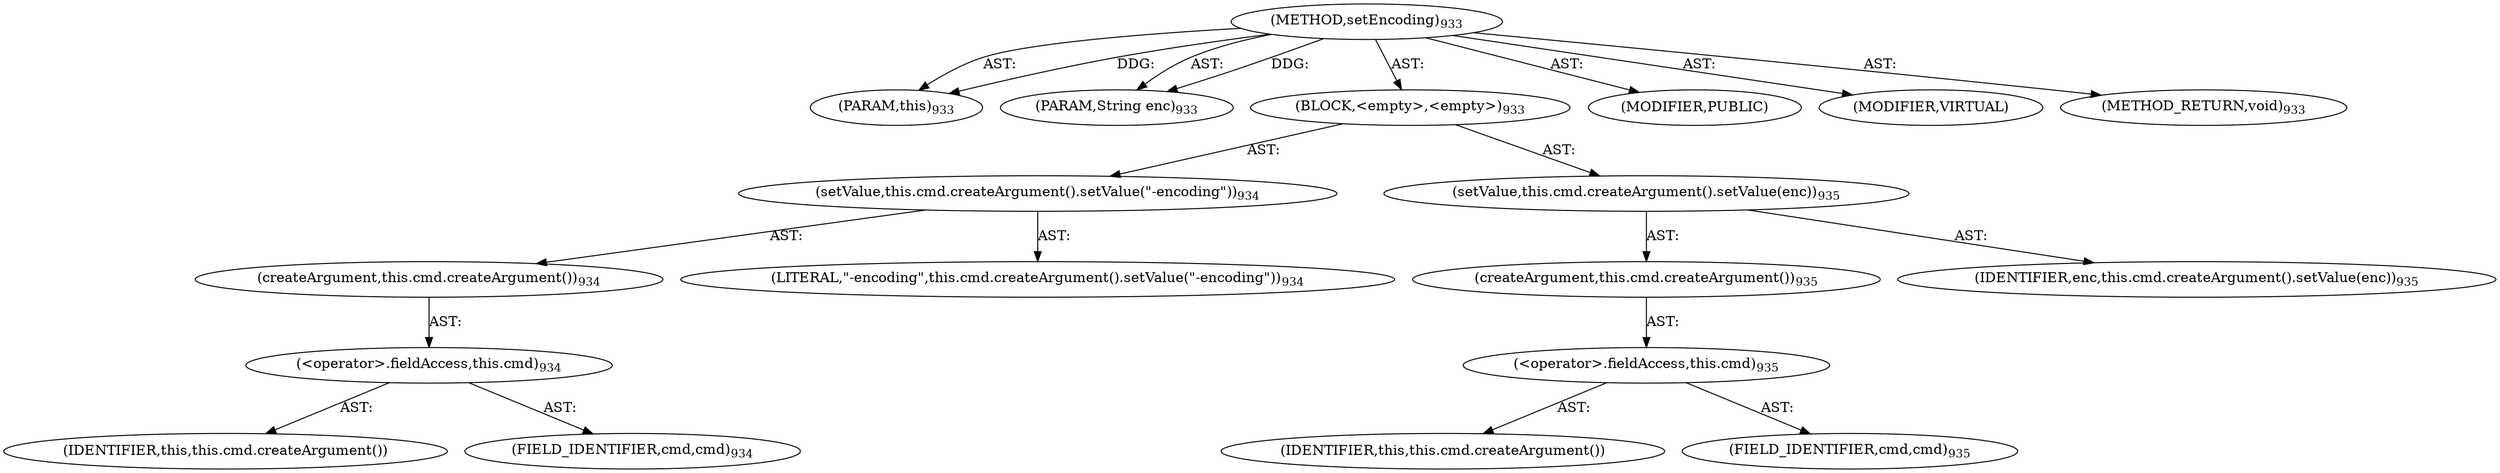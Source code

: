 digraph "setEncoding" {  
"111669149764" [label = <(METHOD,setEncoding)<SUB>933</SUB>> ]
"115964117154" [label = <(PARAM,this)<SUB>933</SUB>> ]
"115964117155" [label = <(PARAM,String enc)<SUB>933</SUB>> ]
"25769803879" [label = <(BLOCK,&lt;empty&gt;,&lt;empty&gt;)<SUB>933</SUB>> ]
"30064771384" [label = <(setValue,this.cmd.createArgument().setValue(&quot;-encoding&quot;))<SUB>934</SUB>> ]
"30064771385" [label = <(createArgument,this.cmd.createArgument())<SUB>934</SUB>> ]
"30064771386" [label = <(&lt;operator&gt;.fieldAccess,this.cmd)<SUB>934</SUB>> ]
"68719477035" [label = <(IDENTIFIER,this,this.cmd.createArgument())> ]
"55834574957" [label = <(FIELD_IDENTIFIER,cmd,cmd)<SUB>934</SUB>> ]
"90194313257" [label = <(LITERAL,&quot;-encoding&quot;,this.cmd.createArgument().setValue(&quot;-encoding&quot;))<SUB>934</SUB>> ]
"30064771387" [label = <(setValue,this.cmd.createArgument().setValue(enc))<SUB>935</SUB>> ]
"30064771388" [label = <(createArgument,this.cmd.createArgument())<SUB>935</SUB>> ]
"30064771389" [label = <(&lt;operator&gt;.fieldAccess,this.cmd)<SUB>935</SUB>> ]
"68719477036" [label = <(IDENTIFIER,this,this.cmd.createArgument())> ]
"55834574958" [label = <(FIELD_IDENTIFIER,cmd,cmd)<SUB>935</SUB>> ]
"68719477037" [label = <(IDENTIFIER,enc,this.cmd.createArgument().setValue(enc))<SUB>935</SUB>> ]
"133143986361" [label = <(MODIFIER,PUBLIC)> ]
"133143986362" [label = <(MODIFIER,VIRTUAL)> ]
"128849018948" [label = <(METHOD_RETURN,void)<SUB>933</SUB>> ]
  "111669149764" -> "115964117154"  [ label = "AST: "] 
  "111669149764" -> "115964117155"  [ label = "AST: "] 
  "111669149764" -> "25769803879"  [ label = "AST: "] 
  "111669149764" -> "133143986361"  [ label = "AST: "] 
  "111669149764" -> "133143986362"  [ label = "AST: "] 
  "111669149764" -> "128849018948"  [ label = "AST: "] 
  "25769803879" -> "30064771384"  [ label = "AST: "] 
  "25769803879" -> "30064771387"  [ label = "AST: "] 
  "30064771384" -> "30064771385"  [ label = "AST: "] 
  "30064771384" -> "90194313257"  [ label = "AST: "] 
  "30064771385" -> "30064771386"  [ label = "AST: "] 
  "30064771386" -> "68719477035"  [ label = "AST: "] 
  "30064771386" -> "55834574957"  [ label = "AST: "] 
  "30064771387" -> "30064771388"  [ label = "AST: "] 
  "30064771387" -> "68719477037"  [ label = "AST: "] 
  "30064771388" -> "30064771389"  [ label = "AST: "] 
  "30064771389" -> "68719477036"  [ label = "AST: "] 
  "30064771389" -> "55834574958"  [ label = "AST: "] 
  "111669149764" -> "115964117154"  [ label = "DDG: "] 
  "111669149764" -> "115964117155"  [ label = "DDG: "] 
}
